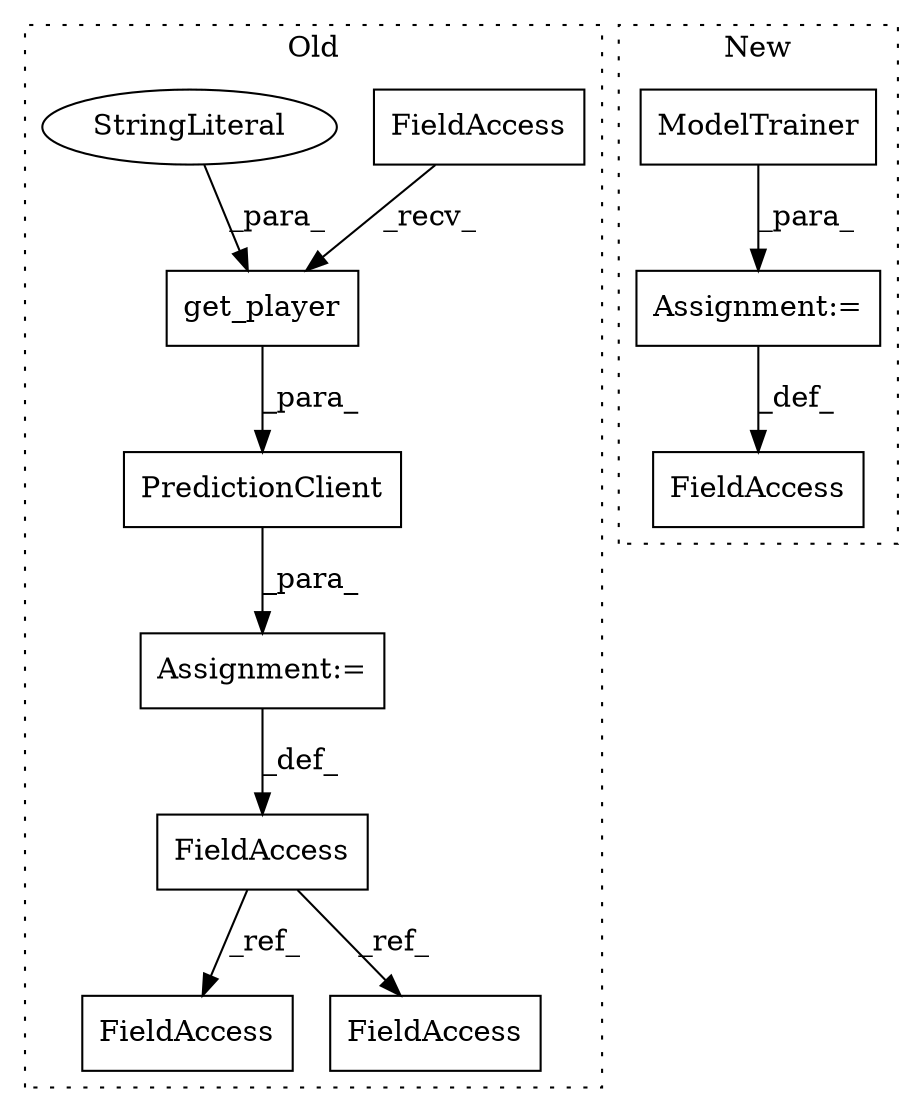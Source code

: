 digraph G {
subgraph cluster0 {
1 [label="PredictionClient" a="32" s="7472,7527" l="17,1" shape="box"];
4 [label="FieldAccess" a="22" s="7454" l="17" shape="box"];
5 [label="FieldAccess" a="22" s="7987" l="17" shape="box"];
6 [label="FieldAccess" a="22" s="8875" l="17" shape="box"];
7 [label="get_player" a="32" s="7496,7526" l="11,1" shape="box"];
8 [label="FieldAccess" a="22" s="7489" l="6" shape="box"];
10 [label="StringLiteral" a="45" s="7507" l="19" shape="ellipse"];
11 [label="Assignment:=" a="7" s="7471" l="1" shape="box"];
label = "Old";
style="dotted";
}
subgraph cluster1 {
2 [label="ModelTrainer" a="32" s="7777" l="14" shape="box"];
3 [label="FieldAccess" a="22" s="7763" l="13" shape="box"];
9 [label="Assignment:=" a="7" s="7776" l="1" shape="box"];
label = "New";
style="dotted";
}
1 -> 11 [label="_para_"];
2 -> 9 [label="_para_"];
4 -> 6 [label="_ref_"];
4 -> 5 [label="_ref_"];
7 -> 1 [label="_para_"];
8 -> 7 [label="_recv_"];
9 -> 3 [label="_def_"];
10 -> 7 [label="_para_"];
11 -> 4 [label="_def_"];
}